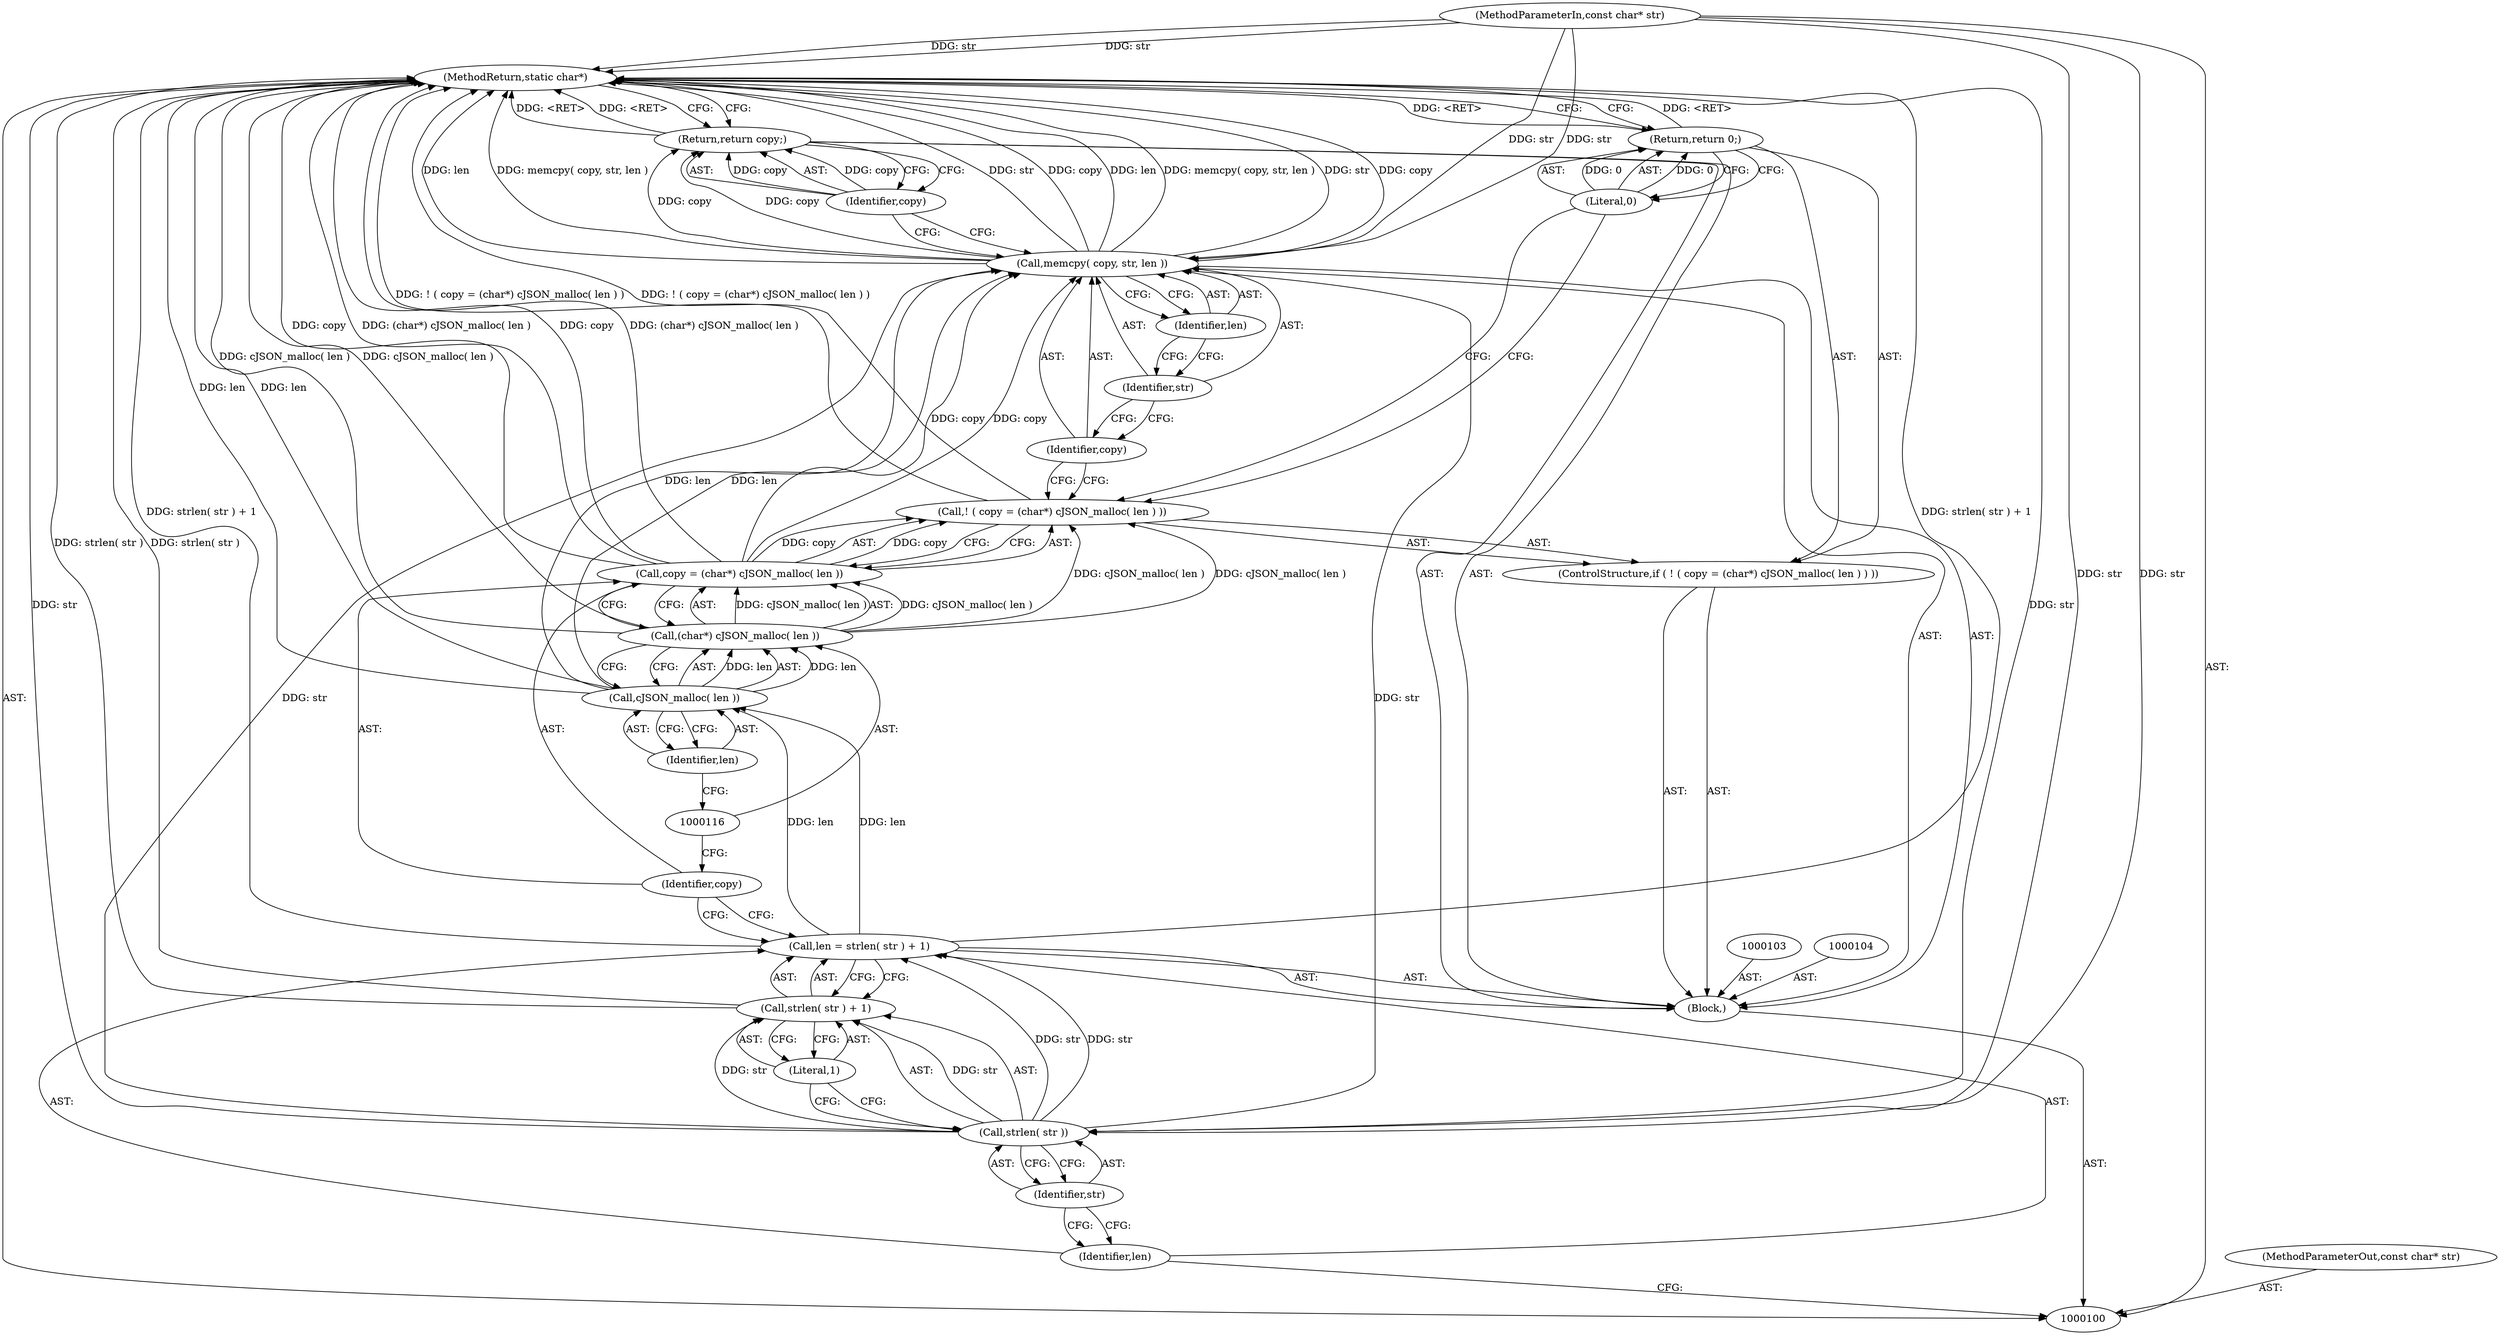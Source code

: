 digraph "1_iperf_91f2fa59e8ed80dfbf400add0164ee0e508e412a_32" {
"1000127" [label="(MethodReturn,static char*)"];
"1000101" [label="(MethodParameterIn,const char* str)"];
"1000168" [label="(MethodParameterOut,const char* str)"];
"1000125" [label="(Return,return copy;)"];
"1000126" [label="(Identifier,copy)"];
"1000102" [label="(Block,)"];
"1000105" [label="(Call,len = strlen( str ) + 1)"];
"1000106" [label="(Identifier,len)"];
"1000109" [label="(Identifier,str)"];
"1000110" [label="(Literal,1)"];
"1000107" [label="(Call,strlen( str ) + 1)"];
"1000108" [label="(Call,strlen( str ))"];
"1000111" [label="(ControlStructure,if ( ! ( copy = (char*) cJSON_malloc( len ) ) ))"];
"1000113" [label="(Call,copy = (char*) cJSON_malloc( len ))"];
"1000114" [label="(Identifier,copy)"];
"1000115" [label="(Call,(char*) cJSON_malloc( len ))"];
"1000117" [label="(Call,cJSON_malloc( len ))"];
"1000118" [label="(Identifier,len)"];
"1000112" [label="(Call,! ( copy = (char*) cJSON_malloc( len ) ))"];
"1000119" [label="(Return,return 0;)"];
"1000120" [label="(Literal,0)"];
"1000121" [label="(Call,memcpy( copy, str, len ))"];
"1000123" [label="(Identifier,str)"];
"1000124" [label="(Identifier,len)"];
"1000122" [label="(Identifier,copy)"];
"1000127" -> "1000100"  [label="AST: "];
"1000127" -> "1000119"  [label="CFG: "];
"1000127" -> "1000125"  [label="CFG: "];
"1000119" -> "1000127"  [label="DDG: <RET>"];
"1000115" -> "1000127"  [label="DDG: cJSON_malloc( len )"];
"1000107" -> "1000127"  [label="DDG: strlen( str )"];
"1000105" -> "1000127"  [label="DDG: strlen( str ) + 1"];
"1000113" -> "1000127"  [label="DDG: copy"];
"1000113" -> "1000127"  [label="DDG: (char*) cJSON_malloc( len )"];
"1000121" -> "1000127"  [label="DDG: str"];
"1000121" -> "1000127"  [label="DDG: copy"];
"1000121" -> "1000127"  [label="DDG: len"];
"1000121" -> "1000127"  [label="DDG: memcpy( copy, str, len )"];
"1000117" -> "1000127"  [label="DDG: len"];
"1000112" -> "1000127"  [label="DDG: ! ( copy = (char*) cJSON_malloc( len ) )"];
"1000108" -> "1000127"  [label="DDG: str"];
"1000101" -> "1000127"  [label="DDG: str"];
"1000125" -> "1000127"  [label="DDG: <RET>"];
"1000101" -> "1000100"  [label="AST: "];
"1000101" -> "1000127"  [label="DDG: str"];
"1000101" -> "1000108"  [label="DDG: str"];
"1000101" -> "1000121"  [label="DDG: str"];
"1000168" -> "1000100"  [label="AST: "];
"1000125" -> "1000102"  [label="AST: "];
"1000125" -> "1000126"  [label="CFG: "];
"1000126" -> "1000125"  [label="AST: "];
"1000127" -> "1000125"  [label="CFG: "];
"1000125" -> "1000127"  [label="DDG: <RET>"];
"1000126" -> "1000125"  [label="DDG: copy"];
"1000121" -> "1000125"  [label="DDG: copy"];
"1000126" -> "1000125"  [label="AST: "];
"1000126" -> "1000121"  [label="CFG: "];
"1000125" -> "1000126"  [label="CFG: "];
"1000126" -> "1000125"  [label="DDG: copy"];
"1000102" -> "1000100"  [label="AST: "];
"1000103" -> "1000102"  [label="AST: "];
"1000104" -> "1000102"  [label="AST: "];
"1000105" -> "1000102"  [label="AST: "];
"1000111" -> "1000102"  [label="AST: "];
"1000121" -> "1000102"  [label="AST: "];
"1000125" -> "1000102"  [label="AST: "];
"1000105" -> "1000102"  [label="AST: "];
"1000105" -> "1000107"  [label="CFG: "];
"1000106" -> "1000105"  [label="AST: "];
"1000107" -> "1000105"  [label="AST: "];
"1000114" -> "1000105"  [label="CFG: "];
"1000105" -> "1000127"  [label="DDG: strlen( str ) + 1"];
"1000108" -> "1000105"  [label="DDG: str"];
"1000105" -> "1000117"  [label="DDG: len"];
"1000106" -> "1000105"  [label="AST: "];
"1000106" -> "1000100"  [label="CFG: "];
"1000109" -> "1000106"  [label="CFG: "];
"1000109" -> "1000108"  [label="AST: "];
"1000109" -> "1000106"  [label="CFG: "];
"1000108" -> "1000109"  [label="CFG: "];
"1000110" -> "1000107"  [label="AST: "];
"1000110" -> "1000108"  [label="CFG: "];
"1000107" -> "1000110"  [label="CFG: "];
"1000107" -> "1000105"  [label="AST: "];
"1000107" -> "1000110"  [label="CFG: "];
"1000108" -> "1000107"  [label="AST: "];
"1000110" -> "1000107"  [label="AST: "];
"1000105" -> "1000107"  [label="CFG: "];
"1000107" -> "1000127"  [label="DDG: strlen( str )"];
"1000108" -> "1000107"  [label="DDG: str"];
"1000108" -> "1000107"  [label="AST: "];
"1000108" -> "1000109"  [label="CFG: "];
"1000109" -> "1000108"  [label="AST: "];
"1000110" -> "1000108"  [label="CFG: "];
"1000108" -> "1000127"  [label="DDG: str"];
"1000108" -> "1000105"  [label="DDG: str"];
"1000108" -> "1000107"  [label="DDG: str"];
"1000101" -> "1000108"  [label="DDG: str"];
"1000108" -> "1000121"  [label="DDG: str"];
"1000111" -> "1000102"  [label="AST: "];
"1000112" -> "1000111"  [label="AST: "];
"1000119" -> "1000111"  [label="AST: "];
"1000113" -> "1000112"  [label="AST: "];
"1000113" -> "1000115"  [label="CFG: "];
"1000114" -> "1000113"  [label="AST: "];
"1000115" -> "1000113"  [label="AST: "];
"1000112" -> "1000113"  [label="CFG: "];
"1000113" -> "1000127"  [label="DDG: copy"];
"1000113" -> "1000127"  [label="DDG: (char*) cJSON_malloc( len )"];
"1000113" -> "1000112"  [label="DDG: copy"];
"1000115" -> "1000113"  [label="DDG: cJSON_malloc( len )"];
"1000113" -> "1000121"  [label="DDG: copy"];
"1000114" -> "1000113"  [label="AST: "];
"1000114" -> "1000105"  [label="CFG: "];
"1000116" -> "1000114"  [label="CFG: "];
"1000115" -> "1000113"  [label="AST: "];
"1000115" -> "1000117"  [label="CFG: "];
"1000116" -> "1000115"  [label="AST: "];
"1000117" -> "1000115"  [label="AST: "];
"1000113" -> "1000115"  [label="CFG: "];
"1000115" -> "1000127"  [label="DDG: cJSON_malloc( len )"];
"1000115" -> "1000112"  [label="DDG: cJSON_malloc( len )"];
"1000115" -> "1000113"  [label="DDG: cJSON_malloc( len )"];
"1000117" -> "1000115"  [label="DDG: len"];
"1000117" -> "1000115"  [label="AST: "];
"1000117" -> "1000118"  [label="CFG: "];
"1000118" -> "1000117"  [label="AST: "];
"1000115" -> "1000117"  [label="CFG: "];
"1000117" -> "1000127"  [label="DDG: len"];
"1000117" -> "1000115"  [label="DDG: len"];
"1000105" -> "1000117"  [label="DDG: len"];
"1000117" -> "1000121"  [label="DDG: len"];
"1000118" -> "1000117"  [label="AST: "];
"1000118" -> "1000116"  [label="CFG: "];
"1000117" -> "1000118"  [label="CFG: "];
"1000112" -> "1000111"  [label="AST: "];
"1000112" -> "1000113"  [label="CFG: "];
"1000113" -> "1000112"  [label="AST: "];
"1000120" -> "1000112"  [label="CFG: "];
"1000122" -> "1000112"  [label="CFG: "];
"1000112" -> "1000127"  [label="DDG: ! ( copy = (char*) cJSON_malloc( len ) )"];
"1000113" -> "1000112"  [label="DDG: copy"];
"1000115" -> "1000112"  [label="DDG: cJSON_malloc( len )"];
"1000119" -> "1000111"  [label="AST: "];
"1000119" -> "1000120"  [label="CFG: "];
"1000120" -> "1000119"  [label="AST: "];
"1000127" -> "1000119"  [label="CFG: "];
"1000119" -> "1000127"  [label="DDG: <RET>"];
"1000120" -> "1000119"  [label="DDG: 0"];
"1000120" -> "1000119"  [label="AST: "];
"1000120" -> "1000112"  [label="CFG: "];
"1000119" -> "1000120"  [label="CFG: "];
"1000120" -> "1000119"  [label="DDG: 0"];
"1000121" -> "1000102"  [label="AST: "];
"1000121" -> "1000124"  [label="CFG: "];
"1000122" -> "1000121"  [label="AST: "];
"1000123" -> "1000121"  [label="AST: "];
"1000124" -> "1000121"  [label="AST: "];
"1000126" -> "1000121"  [label="CFG: "];
"1000121" -> "1000127"  [label="DDG: str"];
"1000121" -> "1000127"  [label="DDG: copy"];
"1000121" -> "1000127"  [label="DDG: len"];
"1000121" -> "1000127"  [label="DDG: memcpy( copy, str, len )"];
"1000113" -> "1000121"  [label="DDG: copy"];
"1000108" -> "1000121"  [label="DDG: str"];
"1000101" -> "1000121"  [label="DDG: str"];
"1000117" -> "1000121"  [label="DDG: len"];
"1000121" -> "1000125"  [label="DDG: copy"];
"1000123" -> "1000121"  [label="AST: "];
"1000123" -> "1000122"  [label="CFG: "];
"1000124" -> "1000123"  [label="CFG: "];
"1000124" -> "1000121"  [label="AST: "];
"1000124" -> "1000123"  [label="CFG: "];
"1000121" -> "1000124"  [label="CFG: "];
"1000122" -> "1000121"  [label="AST: "];
"1000122" -> "1000112"  [label="CFG: "];
"1000123" -> "1000122"  [label="CFG: "];
}
